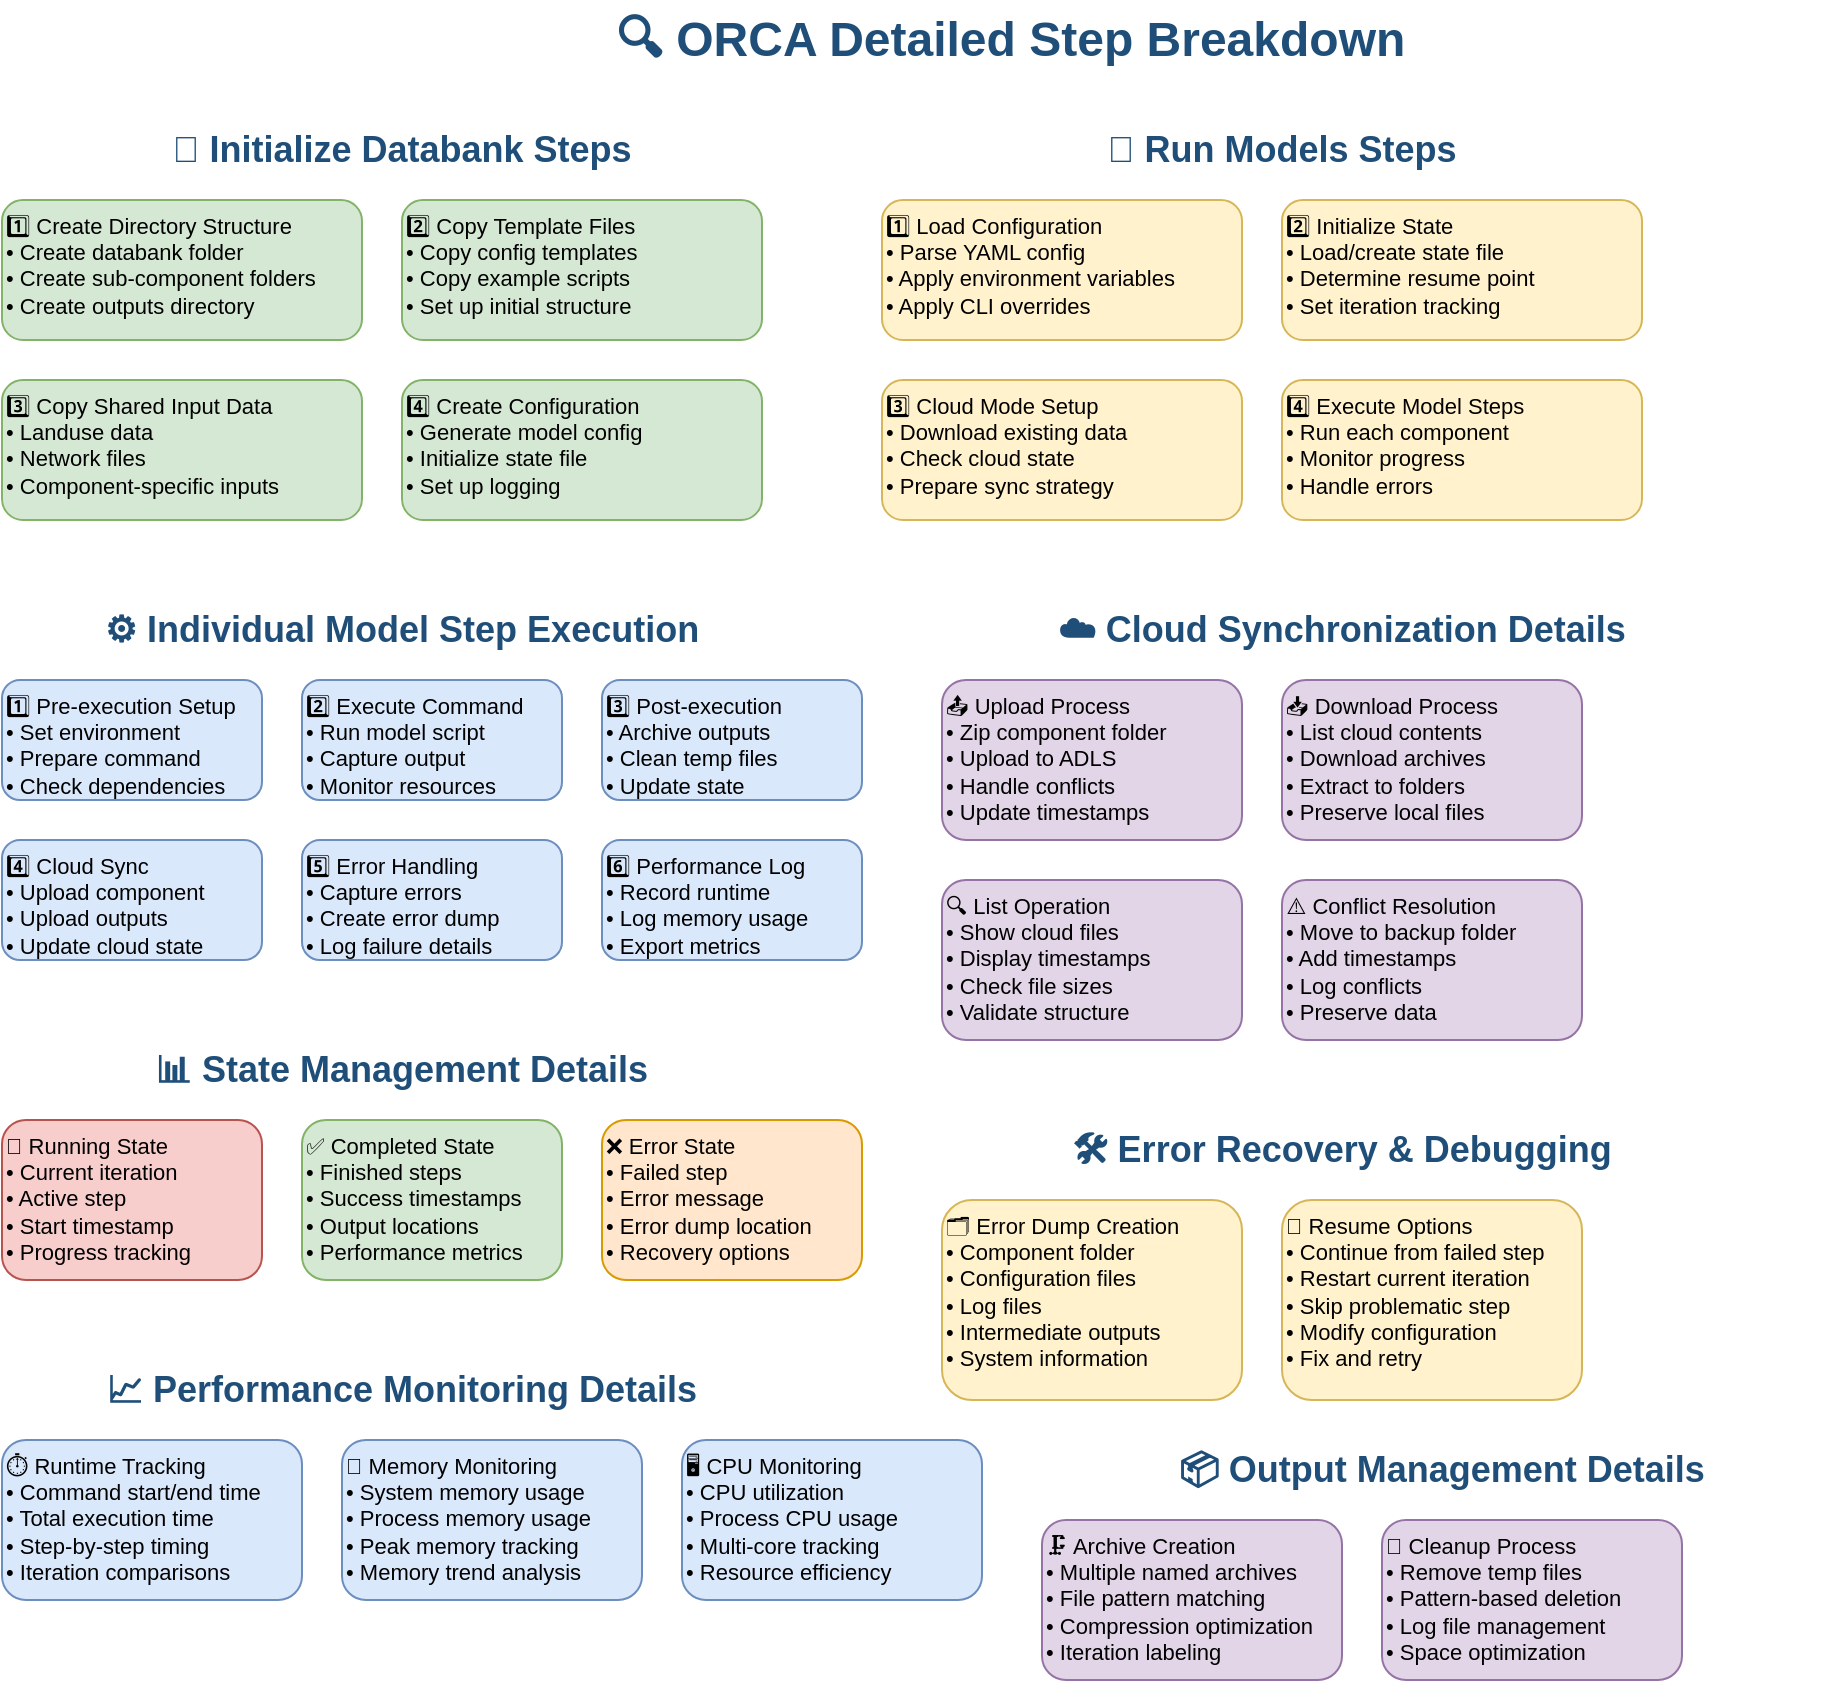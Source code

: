 <mxfile version="24.0.4" type="device">
  <diagram name="Detailed Steps" id="detailed-steps">
    <mxGraphModel dx="1674" dy="844" grid="1" gridSize="10" guides="1" tooltips="1" connect="1" arrows="1" fold="1" page="1" pageScale="1" pageWidth="1169" pageHeight="827" math="0" shadow="0">
      <root>
        <mxCell id="0" />
        <mxCell id="1" parent="0" />
        <mxCell id="title" value="🔍 ORCA Detailed Step Breakdown" style="text;html=1;strokeColor=none;fillColor=none;align=center;verticalAlign=middle;whiteSpace=wrap;rounded=0;fontSize=24;fontStyle=1;fontColor=#1f4e79;" parent="1" vertex="1">
          <mxGeometry x="300" y="20" width="569" height="40" as="geometry" />
        </mxCell>
        <mxCell id="init-title" value="🚀 Initialize Databank Steps" style="text;html=1;strokeColor=none;fillColor=none;align=center;verticalAlign=middle;whiteSpace=wrap;rounded=0;fontSize=18;fontStyle=1;fontColor=#1f4e79;" parent="1" vertex="1">
          <mxGeometry x="80" y="80" width="400" height="30" as="geometry" />
        </mxCell>
        <mxCell id="init-1" value="1️⃣ Create Directory Structure&lt;br&gt;• Create databank folder&lt;br&gt;• Create sub-component folders&lt;br&gt;• Create outputs directory" style="rounded=1;whiteSpace=wrap;html=1;fillColor=#d5e8d4;strokeColor=#82b366;fontSize=11;align=left;verticalAlign=top;" parent="1" vertex="1">
          <mxGeometry x="80" y="120" width="180" height="70" as="geometry" />
        </mxCell>
        <mxCell id="init-2" value="2️⃣ Copy Template Files&lt;br&gt;• Copy config templates&lt;br&gt;• Copy example scripts&lt;br&gt;• Set up initial structure" style="rounded=1;whiteSpace=wrap;html=1;fillColor=#d5e8d4;strokeColor=#82b366;fontSize=11;align=left;verticalAlign=top;" parent="1" vertex="1">
          <mxGeometry x="280" y="120" width="180" height="70" as="geometry" />
        </mxCell>
        <mxCell id="init-3" value="3️⃣ Copy Shared Input Data&lt;br&gt;• Landuse data&lt;br&gt;• Network files&lt;br&gt;• Component-specific inputs" style="rounded=1;whiteSpace=wrap;html=1;fillColor=#d5e8d4;strokeColor=#82b366;fontSize=11;align=left;verticalAlign=top;" parent="1" vertex="1">
          <mxGeometry x="80" y="210" width="180" height="70" as="geometry" />
        </mxCell>
        <mxCell id="init-4" value="4️⃣ Create Configuration&lt;br&gt;• Generate model config&lt;br&gt;• Initialize state file&lt;br&gt;• Set up logging" style="rounded=1;whiteSpace=wrap;html=1;fillColor=#d5e8d4;strokeColor=#82b366;fontSize=11;align=left;verticalAlign=top;" parent="1" vertex="1">
          <mxGeometry x="280" y="210" width="180" height="70" as="geometry" />
        </mxCell>
        <mxCell id="run-title" value="🏃 Run Models Steps" style="text;html=1;strokeColor=none;fillColor=none;align=center;verticalAlign=middle;whiteSpace=wrap;rounded=0;fontSize=18;fontStyle=1;fontColor=#1f4e79;" parent="1" vertex="1">
          <mxGeometry x="520" y="80" width="400" height="30" as="geometry" />
        </mxCell>
        <mxCell id="run-1" value="1️⃣ Load Configuration&lt;br&gt;• Parse YAML config&lt;br&gt;• Apply environment variables&lt;br&gt;• Apply CLI overrides" style="rounded=1;whiteSpace=wrap;html=1;fillColor=#fff2cc;strokeColor=#d6b656;fontSize=11;align=left;verticalAlign=top;" parent="1" vertex="1">
          <mxGeometry x="520" y="120" width="180" height="70" as="geometry" />
        </mxCell>
        <mxCell id="run-2" value="2️⃣ Initialize State&lt;br&gt;• Load/create state file&lt;br&gt;• Determine resume point&lt;br&gt;• Set iteration tracking" style="rounded=1;whiteSpace=wrap;html=1;fillColor=#fff2cc;strokeColor=#d6b656;fontSize=11;align=left;verticalAlign=top;" parent="1" vertex="1">
          <mxGeometry x="720" y="120" width="180" height="70" as="geometry" />
        </mxCell>
        <mxCell id="run-3" value="3️⃣ Cloud Mode Setup&lt;br&gt;• Download existing data&lt;br&gt;• Check cloud state&lt;br&gt;• Prepare sync strategy" style="rounded=1;whiteSpace=wrap;html=1;fillColor=#fff2cc;strokeColor=#d6b656;fontSize=11;align=left;verticalAlign=top;" parent="1" vertex="1">
          <mxGeometry x="520" y="210" width="180" height="70" as="geometry" />
        </mxCell>
        <mxCell id="run-4" value="4️⃣ Execute Model Steps&lt;br&gt;• Run each component&lt;br&gt;• Monitor progress&lt;br&gt;• Handle errors" style="rounded=1;whiteSpace=wrap;html=1;fillColor=#fff2cc;strokeColor=#d6b656;fontSize=11;align=left;verticalAlign=top;" parent="1" vertex="1">
          <mxGeometry x="720" y="210" width="180" height="70" as="geometry" />
        </mxCell>
        <mxCell id="step-title" value="⚙️ Individual Model Step Execution" style="text;html=1;strokeColor=none;fillColor=none;align=center;verticalAlign=middle;whiteSpace=wrap;rounded=0;fontSize=18;fontStyle=1;fontColor=#1f4e79;" parent="1" vertex="1">
          <mxGeometry x="80" y="320" width="400" height="30" as="geometry" />
        </mxCell>
        <mxCell id="step-1" value="1️⃣ Pre-execution Setup&lt;br&gt;• Set environment&lt;br&gt;• Prepare command&lt;br&gt;• Check dependencies" style="rounded=1;whiteSpace=wrap;html=1;fillColor=#dae8fc;strokeColor=#6c8ebf;fontSize=11;align=left;verticalAlign=top;" parent="1" vertex="1">
          <mxGeometry x="80" y="360" width="130" height="60" as="geometry" />
        </mxCell>
        <mxCell id="step-2" value="2️⃣ Execute Command&lt;br&gt;• Run model script&lt;br&gt;• Capture output&lt;br&gt;• Monitor resources" style="rounded=1;whiteSpace=wrap;html=1;fillColor=#dae8fc;strokeColor=#6c8ebf;fontSize=11;align=left;verticalAlign=top;" parent="1" vertex="1">
          <mxGeometry x="230" y="360" width="130" height="60" as="geometry" />
        </mxCell>
        <mxCell id="step-3" value="3️⃣ Post-execution&lt;br&gt;• Archive outputs&lt;br&gt;• Clean temp files&lt;br&gt;• Update state" style="rounded=1;whiteSpace=wrap;html=1;fillColor=#dae8fc;strokeColor=#6c8ebf;fontSize=11;align=left;verticalAlign=top;" parent="1" vertex="1">
          <mxGeometry x="380" y="360" width="130" height="60" as="geometry" />
        </mxCell>
        <mxCell id="step-4" value="4️⃣ Cloud Sync&lt;br&gt;• Upload component&lt;br&gt;• Upload outputs&lt;br&gt;• Update cloud state" style="rounded=1;whiteSpace=wrap;html=1;fillColor=#dae8fc;strokeColor=#6c8ebf;fontSize=11;align=left;verticalAlign=top;" parent="1" vertex="1">
          <mxGeometry x="80" y="440" width="130" height="60" as="geometry" />
        </mxCell>
        <mxCell id="step-5" value="5️⃣ Error Handling&lt;br&gt;• Capture errors&lt;br&gt;• Create error dump&lt;br&gt;• Log failure details" style="rounded=1;whiteSpace=wrap;html=1;fillColor=#dae8fc;strokeColor=#6c8ebf;fontSize=11;align=left;verticalAlign=top;" parent="1" vertex="1">
          <mxGeometry x="230" y="440" width="130" height="60" as="geometry" />
        </mxCell>
        <mxCell id="step-6" value="6️⃣ Performance Log&lt;br&gt;• Record runtime&lt;br&gt;• Log memory usage&lt;br&gt;• Export metrics" style="rounded=1;whiteSpace=wrap;html=1;fillColor=#dae8fc;strokeColor=#6c8ebf;fontSize=11;align=left;verticalAlign=top;" parent="1" vertex="1">
          <mxGeometry x="380" y="440" width="130" height="60" as="geometry" />
        </mxCell>
        <mxCell id="sync-title" value="☁️ Cloud Synchronization Details" style="text;html=1;strokeColor=none;fillColor=none;align=center;verticalAlign=middle;whiteSpace=wrap;rounded=0;fontSize=18;fontStyle=1;fontColor=#1f4e79;" parent="1" vertex="1">
          <mxGeometry x="550" y="320" width="400" height="30" as="geometry" />
        </mxCell>
        <mxCell id="sync-1" value="📤 Upload Process&lt;br&gt;• Zip component folder&lt;br&gt;• Upload to ADLS&lt;br&gt;• Handle conflicts&lt;br&gt;• Update timestamps" style="rounded=1;whiteSpace=wrap;html=1;fillColor=#e1d5e7;strokeColor=#9673a6;fontSize=11;align=left;verticalAlign=top;" parent="1" vertex="1">
          <mxGeometry x="550" y="360" width="150" height="80" as="geometry" />
        </mxCell>
        <mxCell id="sync-2" value="📥 Download Process&lt;br&gt;• List cloud contents&lt;br&gt;• Download archives&lt;br&gt;• Extract to folders&lt;br&gt;• Preserve local files" style="rounded=1;whiteSpace=wrap;html=1;fillColor=#e1d5e7;strokeColor=#9673a6;fontSize=11;align=left;verticalAlign=top;" parent="1" vertex="1">
          <mxGeometry x="720" y="360" width="150" height="80" as="geometry" />
        </mxCell>
        <mxCell id="sync-3" value="🔍 List Operation&lt;br&gt;• Show cloud files&lt;br&gt;• Display timestamps&lt;br&gt;• Check file sizes&lt;br&gt;• Validate structure" style="rounded=1;whiteSpace=wrap;html=1;fillColor=#e1d5e7;strokeColor=#9673a6;fontSize=11;align=left;verticalAlign=top;" parent="1" vertex="1">
          <mxGeometry x="550" y="460" width="150" height="80" as="geometry" />
        </mxCell>
        <mxCell id="sync-4" value="⚠️ Conflict Resolution&lt;br&gt;• Move to backup folder&lt;br&gt;• Add timestamps&lt;br&gt;• Log conflicts&lt;br&gt;• Preserve data" style="rounded=1;whiteSpace=wrap;html=1;fillColor=#e1d5e7;strokeColor=#9673a6;fontSize=11;align=left;verticalAlign=top;" parent="1" vertex="1">
          <mxGeometry x="720" y="460" width="150" height="80" as="geometry" />
        </mxCell>
        <mxCell id="state-title" value="📊 State Management Details" style="text;html=1;strokeColor=none;fillColor=none;align=center;verticalAlign=middle;whiteSpace=wrap;rounded=0;fontSize=18;fontStyle=1;fontColor=#1f4e79;" parent="1" vertex="1">
          <mxGeometry x="80" y="540" width="400" height="30" as="geometry" />
        </mxCell>
        <mxCell id="state-1" value="🏃 Running State&lt;br&gt;• Current iteration&lt;br&gt;• Active step&lt;br&gt;• Start timestamp&lt;br&gt;• Progress tracking" style="rounded=1;whiteSpace=wrap;html=1;fillColor=#f8cecc;strokeColor=#b85450;fontSize=11;align=left;verticalAlign=top;" parent="1" vertex="1">
          <mxGeometry x="80" y="580" width="130" height="80" as="geometry" />
        </mxCell>
        <mxCell id="state-2" value="✅ Completed State&lt;br&gt;• Finished steps&lt;br&gt;• Success timestamps&lt;br&gt;• Output locations&lt;br&gt;• Performance metrics" style="rounded=1;whiteSpace=wrap;html=1;fillColor=#d5e8d4;strokeColor=#82b366;fontSize=11;align=left;verticalAlign=top;" parent="1" vertex="1">
          <mxGeometry x="230" y="580" width="130" height="80" as="geometry" />
        </mxCell>
        <mxCell id="state-3" value="❌ Error State&lt;br&gt;• Failed step&lt;br&gt;• Error message&lt;br&gt;• Error dump location&lt;br&gt;• Recovery options" style="rounded=1;whiteSpace=wrap;html=1;fillColor=#ffe6cc;strokeColor=#d79b00;fontSize=11;align=left;verticalAlign=top;" parent="1" vertex="1">
          <mxGeometry x="380" y="580" width="130" height="80" as="geometry" />
        </mxCell>
        <mxCell id="error-title" value="🛠️ Error Recovery &amp; Debugging" style="text;html=1;strokeColor=none;fillColor=none;align=center;verticalAlign=middle;whiteSpace=wrap;rounded=0;fontSize=18;fontStyle=1;fontColor=#1f4e79;" parent="1" vertex="1">
          <mxGeometry x="550" y="580" width="400" height="30" as="geometry" />
        </mxCell>
        <mxCell id="error-1" value="🗂️ Error Dump Creation&lt;br&gt;• Component folder&lt;br&gt;• Configuration files&lt;br&gt;• Log files&lt;br&gt;• Intermediate outputs&lt;br&gt;• System information" style="rounded=1;whiteSpace=wrap;html=1;fillColor=#fff2cc;strokeColor=#d6b656;fontSize=11;align=left;verticalAlign=top;" parent="1" vertex="1">
          <mxGeometry x="550" y="620" width="150" height="100" as="geometry" />
        </mxCell>
        <mxCell id="error-2" value="🔄 Resume Options&lt;br&gt;• Continue from failed step&lt;br&gt;• Restart current iteration&lt;br&gt;• Skip problematic step&lt;br&gt;• Modify configuration&lt;br&gt;• Fix and retry" style="rounded=1;whiteSpace=wrap;html=1;fillColor=#fff2cc;strokeColor=#d6b656;fontSize=11;align=left;verticalAlign=top;" parent="1" vertex="1">
          <mxGeometry x="720" y="620" width="150" height="100" as="geometry" />
        </mxCell>
        <mxCell id="perf-title" value="📈 Performance Monitoring Details" style="text;html=1;strokeColor=none;fillColor=none;align=center;verticalAlign=middle;whiteSpace=wrap;rounded=0;fontSize=18;fontStyle=1;fontColor=#1f4e79;" parent="1" vertex="1">
          <mxGeometry x="80" y="700" width="400" height="30" as="geometry" />
        </mxCell>
        <mxCell id="perf-1" value="⏱️ Runtime Tracking&lt;br&gt;• Command start/end time&lt;br&gt;• Total execution time&lt;br&gt;• Step-by-step timing&lt;br&gt;• Iteration comparisons" style="rounded=1;whiteSpace=wrap;html=1;fillColor=#dae8fc;strokeColor=#6c8ebf;fontSize=11;align=left;verticalAlign=top;" parent="1" vertex="1">
          <mxGeometry x="80" y="740" width="150" height="80" as="geometry" />
        </mxCell>
        <mxCell id="perf-2" value="💾 Memory Monitoring&lt;br&gt;• System memory usage&lt;br&gt;• Process memory usage&lt;br&gt;• Peak memory tracking&lt;br&gt;• Memory trend analysis" style="rounded=1;whiteSpace=wrap;html=1;fillColor=#dae8fc;strokeColor=#6c8ebf;fontSize=11;align=left;verticalAlign=top;" parent="1" vertex="1">
          <mxGeometry x="250" y="740" width="150" height="80" as="geometry" />
        </mxCell>
        <mxCell id="perf-3" value="🖥️ CPU Monitoring&lt;br&gt;• CPU utilization&lt;br&gt;• Process CPU usage&lt;br&gt;• Multi-core tracking&lt;br&gt;• Resource efficiency" style="rounded=1;whiteSpace=wrap;html=1;fillColor=#dae8fc;strokeColor=#6c8ebf;fontSize=11;align=left;verticalAlign=top;" parent="1" vertex="1">
          <mxGeometry x="420" y="740" width="150" height="80" as="geometry" />
        </mxCell>
        <mxCell id="output-title" value="📦 Output Management Details" style="text;html=1;strokeColor=none;fillColor=none;align=center;verticalAlign=middle;whiteSpace=wrap;rounded=0;fontSize=18;fontStyle=1;fontColor=#1f4e79;" parent="1" vertex="1">
          <mxGeometry x="600" y="740" width="400" height="30" as="geometry" />
        </mxCell>
        <mxCell id="output-1" value="🗜️ Archive Creation&lt;br&gt;• Multiple named archives&lt;br&gt;• File pattern matching&lt;br&gt;• Compression optimization&lt;br&gt;• Iteration labeling" style="rounded=1;whiteSpace=wrap;html=1;fillColor=#e1d5e7;strokeColor=#9673a6;fontSize=11;align=left;verticalAlign=top;" parent="1" vertex="1">
          <mxGeometry x="600" y="780" width="150" height="80" as="geometry" />
        </mxCell>
        <mxCell id="output-2" value="🧹 Cleanup Process&lt;br&gt;• Remove temp files&lt;br&gt;• Pattern-based deletion&lt;br&gt;• Log file management&lt;br&gt;• Space optimization" style="rounded=1;whiteSpace=wrap;html=1;fillColor=#e1d5e7;strokeColor=#9673a6;fontSize=11;align=left;verticalAlign=top;" parent="1" vertex="1">
          <mxGeometry x="770" y="780" width="150" height="80" as="geometry" />
        </mxCell>
      </root>
    </mxGraphModel>
  </diagram>
</mxfile>
